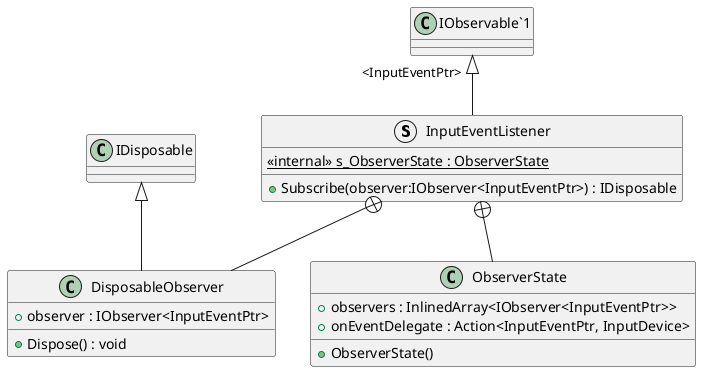 @startuml
struct InputEventListener {
    <<internal>> {static} s_ObserverState : ObserverState
    + Subscribe(observer:IObserver<InputEventPtr>) : IDisposable
}
class ObserverState {
    + observers : InlinedArray<IObserver<InputEventPtr>>
    + onEventDelegate : Action<InputEventPtr, InputDevice>
    + ObserverState()
}
class DisposableObserver {
    + observer : IObserver<InputEventPtr>
    + Dispose() : void
}
"IObservable`1" "<InputEventPtr>" <|-- InputEventListener
InputEventListener +-- ObserverState
InputEventListener +-- DisposableObserver
IDisposable <|-- DisposableObserver
@enduml
